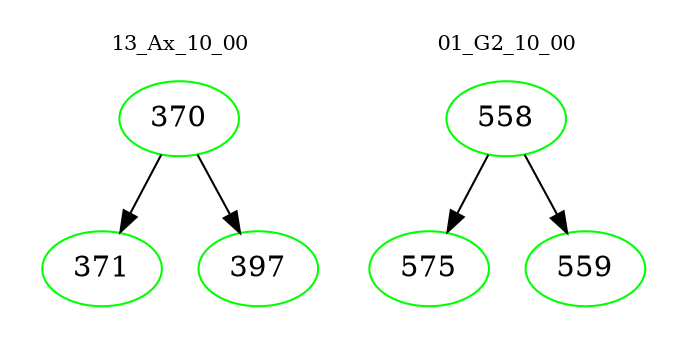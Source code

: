 digraph{
subgraph cluster_0 {
color = white
label = "13_Ax_10_00";
fontsize=10;
T0_370 [label="370", color="green"]
T0_370 -> T0_371 [color="black"]
T0_371 [label="371", color="green"]
T0_370 -> T0_397 [color="black"]
T0_397 [label="397", color="green"]
}
subgraph cluster_1 {
color = white
label = "01_G2_10_00";
fontsize=10;
T1_558 [label="558", color="green"]
T1_558 -> T1_575 [color="black"]
T1_575 [label="575", color="green"]
T1_558 -> T1_559 [color="black"]
T1_559 [label="559", color="green"]
}
}
